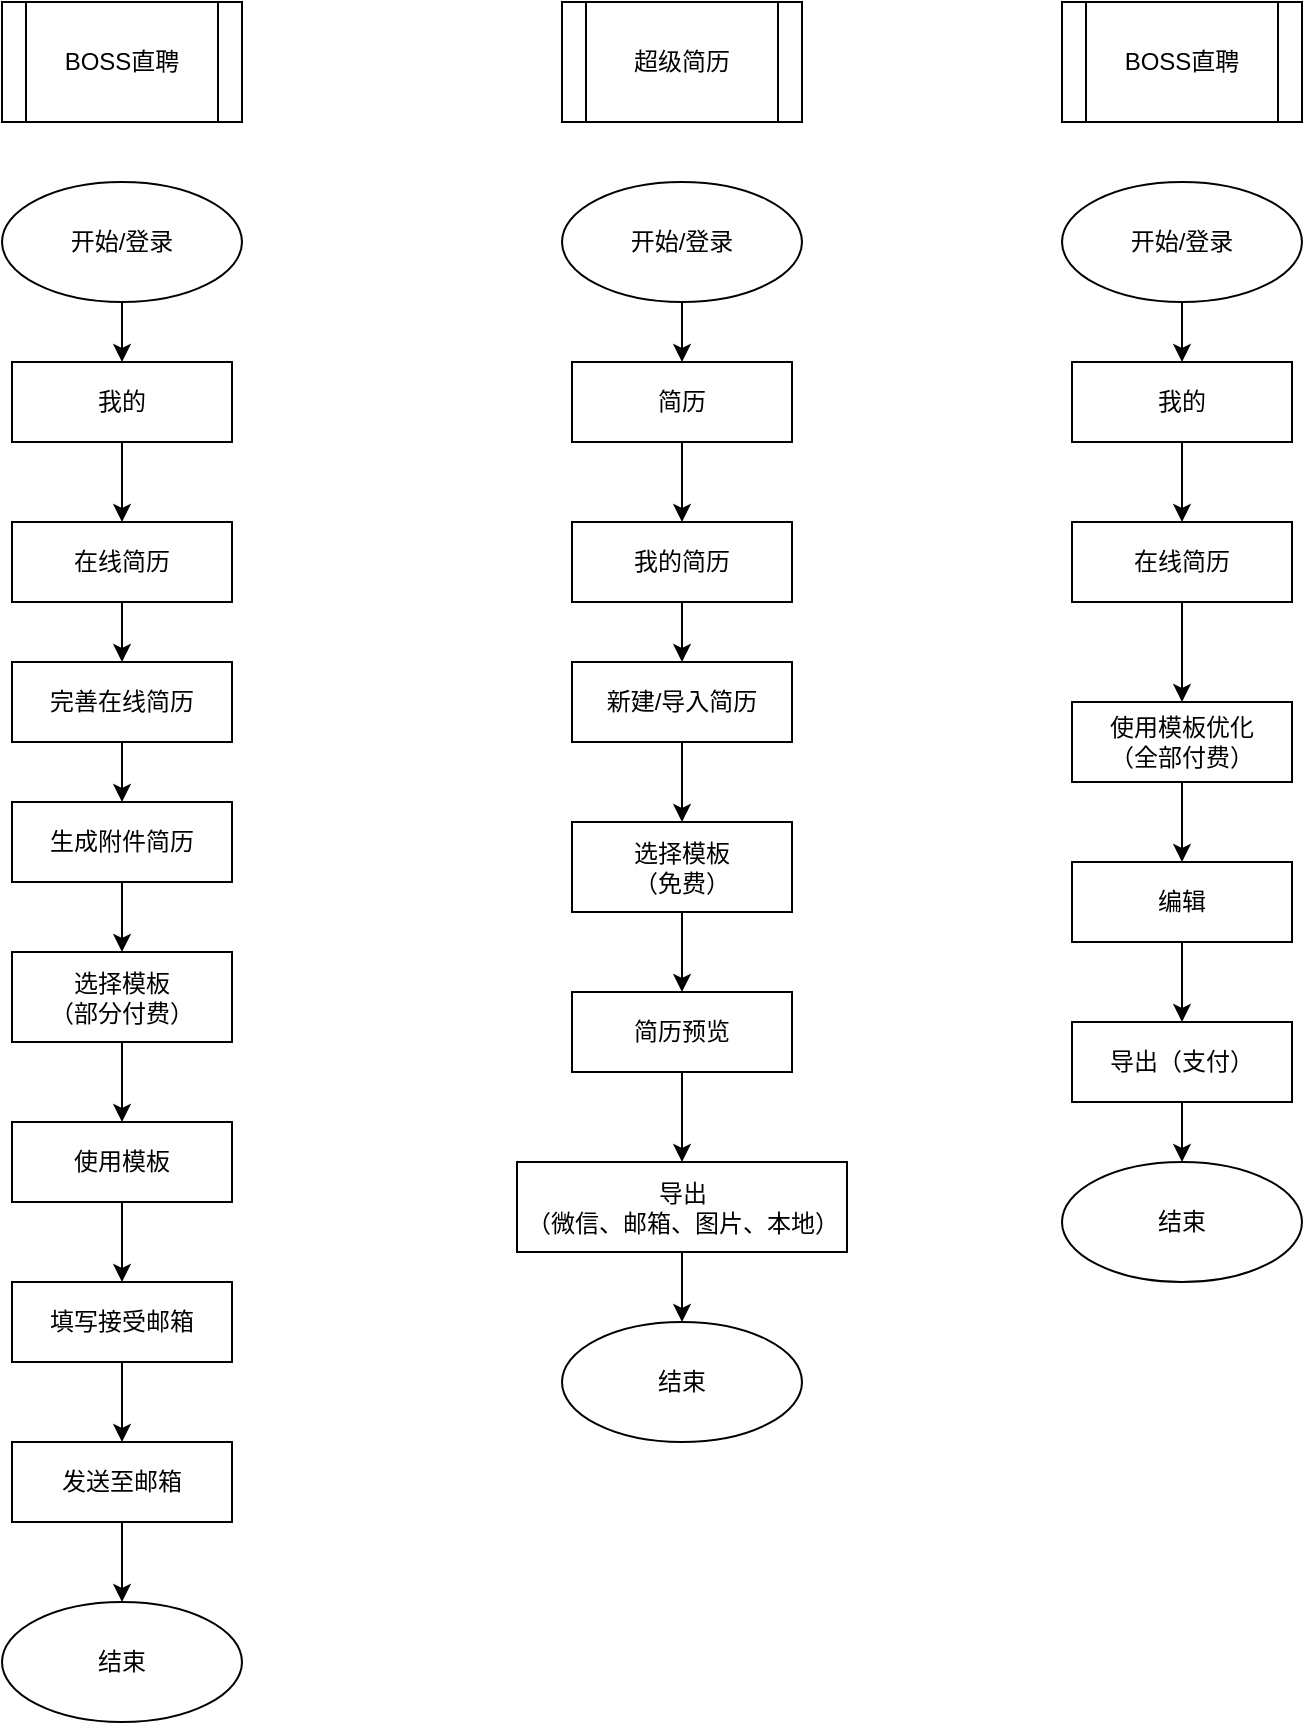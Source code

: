 <mxfile version="17.4.0" type="github">
  <diagram id="ctOtF9lcY0yN5lrmEjxv" name="Page-1">
    <mxGraphModel dx="1547" dy="846" grid="1" gridSize="10" guides="1" tooltips="1" connect="1" arrows="1" fold="1" page="1" pageScale="1" pageWidth="827" pageHeight="1169" math="0" shadow="0">
      <root>
        <mxCell id="0" />
        <mxCell id="1" parent="0" />
        <mxCell id="FLotkWuk7ucuHg5xgiFy-1" value="BOSS直聘" style="shape=process;whiteSpace=wrap;html=1;backgroundOutline=1;" vertex="1" parent="1">
          <mxGeometry x="70" y="70" width="120" height="60" as="geometry" />
        </mxCell>
        <mxCell id="FLotkWuk7ucuHg5xgiFy-4" value="" style="edgeStyle=orthogonalEdgeStyle;rounded=0;orthogonalLoop=1;jettySize=auto;html=1;" edge="1" parent="1" source="FLotkWuk7ucuHg5xgiFy-2" target="FLotkWuk7ucuHg5xgiFy-3">
          <mxGeometry relative="1" as="geometry" />
        </mxCell>
        <mxCell id="FLotkWuk7ucuHg5xgiFy-2" value="开始/登录" style="ellipse;whiteSpace=wrap;html=1;" vertex="1" parent="1">
          <mxGeometry x="70" y="160" width="120" height="60" as="geometry" />
        </mxCell>
        <mxCell id="FLotkWuk7ucuHg5xgiFy-6" value="" style="edgeStyle=orthogonalEdgeStyle;rounded=0;orthogonalLoop=1;jettySize=auto;html=1;" edge="1" parent="1" source="FLotkWuk7ucuHg5xgiFy-3" target="FLotkWuk7ucuHg5xgiFy-5">
          <mxGeometry relative="1" as="geometry" />
        </mxCell>
        <mxCell id="FLotkWuk7ucuHg5xgiFy-3" value="我的" style="whiteSpace=wrap;html=1;" vertex="1" parent="1">
          <mxGeometry x="75" y="250" width="110" height="40" as="geometry" />
        </mxCell>
        <mxCell id="FLotkWuk7ucuHg5xgiFy-8" value="" style="edgeStyle=orthogonalEdgeStyle;rounded=0;orthogonalLoop=1;jettySize=auto;html=1;" edge="1" parent="1" source="FLotkWuk7ucuHg5xgiFy-5" target="FLotkWuk7ucuHg5xgiFy-7">
          <mxGeometry relative="1" as="geometry" />
        </mxCell>
        <mxCell id="FLotkWuk7ucuHg5xgiFy-5" value="在线简历" style="whiteSpace=wrap;html=1;" vertex="1" parent="1">
          <mxGeometry x="75" y="330" width="110" height="40" as="geometry" />
        </mxCell>
        <mxCell id="FLotkWuk7ucuHg5xgiFy-10" value="" style="edgeStyle=orthogonalEdgeStyle;rounded=0;orthogonalLoop=1;jettySize=auto;html=1;" edge="1" parent="1" source="FLotkWuk7ucuHg5xgiFy-7" target="FLotkWuk7ucuHg5xgiFy-9">
          <mxGeometry relative="1" as="geometry" />
        </mxCell>
        <mxCell id="FLotkWuk7ucuHg5xgiFy-7" value="完善在线简历" style="whiteSpace=wrap;html=1;" vertex="1" parent="1">
          <mxGeometry x="75" y="400" width="110" height="40" as="geometry" />
        </mxCell>
        <mxCell id="FLotkWuk7ucuHg5xgiFy-12" value="" style="edgeStyle=orthogonalEdgeStyle;rounded=0;orthogonalLoop=1;jettySize=auto;html=1;" edge="1" parent="1" source="FLotkWuk7ucuHg5xgiFy-9" target="FLotkWuk7ucuHg5xgiFy-11">
          <mxGeometry relative="1" as="geometry" />
        </mxCell>
        <mxCell id="FLotkWuk7ucuHg5xgiFy-9" value="生成附件简历" style="whiteSpace=wrap;html=1;" vertex="1" parent="1">
          <mxGeometry x="75" y="470" width="110" height="40" as="geometry" />
        </mxCell>
        <mxCell id="FLotkWuk7ucuHg5xgiFy-14" style="edgeStyle=orthogonalEdgeStyle;rounded=0;orthogonalLoop=1;jettySize=auto;html=1;exitX=0.5;exitY=1;exitDx=0;exitDy=0;" edge="1" parent="1" source="FLotkWuk7ucuHg5xgiFy-11" target="FLotkWuk7ucuHg5xgiFy-13">
          <mxGeometry relative="1" as="geometry" />
        </mxCell>
        <mxCell id="FLotkWuk7ucuHg5xgiFy-11" value="选择模板&lt;br&gt;（部分付费）" style="whiteSpace=wrap;html=1;" vertex="1" parent="1">
          <mxGeometry x="75" y="545" width="110" height="45" as="geometry" />
        </mxCell>
        <mxCell id="FLotkWuk7ucuHg5xgiFy-16" value="" style="edgeStyle=orthogonalEdgeStyle;rounded=0;orthogonalLoop=1;jettySize=auto;html=1;" edge="1" parent="1" source="FLotkWuk7ucuHg5xgiFy-13" target="FLotkWuk7ucuHg5xgiFy-15">
          <mxGeometry relative="1" as="geometry" />
        </mxCell>
        <mxCell id="FLotkWuk7ucuHg5xgiFy-13" value="使用模板" style="whiteSpace=wrap;html=1;" vertex="1" parent="1">
          <mxGeometry x="75" y="630" width="110" height="40" as="geometry" />
        </mxCell>
        <mxCell id="FLotkWuk7ucuHg5xgiFy-18" value="" style="edgeStyle=orthogonalEdgeStyle;rounded=0;orthogonalLoop=1;jettySize=auto;html=1;" edge="1" parent="1" source="FLotkWuk7ucuHg5xgiFy-15" target="FLotkWuk7ucuHg5xgiFy-17">
          <mxGeometry relative="1" as="geometry" />
        </mxCell>
        <mxCell id="FLotkWuk7ucuHg5xgiFy-15" value="填写接受邮箱" style="whiteSpace=wrap;html=1;" vertex="1" parent="1">
          <mxGeometry x="75" y="710" width="110" height="40" as="geometry" />
        </mxCell>
        <mxCell id="FLotkWuk7ucuHg5xgiFy-22" style="edgeStyle=orthogonalEdgeStyle;rounded=0;orthogonalLoop=1;jettySize=auto;html=1;exitX=0.5;exitY=1;exitDx=0;exitDy=0;entryX=0.5;entryY=0;entryDx=0;entryDy=0;" edge="1" parent="1" source="FLotkWuk7ucuHg5xgiFy-17" target="FLotkWuk7ucuHg5xgiFy-21">
          <mxGeometry relative="1" as="geometry" />
        </mxCell>
        <mxCell id="FLotkWuk7ucuHg5xgiFy-17" value="发送至邮箱" style="whiteSpace=wrap;html=1;" vertex="1" parent="1">
          <mxGeometry x="75" y="790" width="110" height="40" as="geometry" />
        </mxCell>
        <mxCell id="FLotkWuk7ucuHg5xgiFy-21" value="结束" style="ellipse;whiteSpace=wrap;html=1;" vertex="1" parent="1">
          <mxGeometry x="70" y="870" width="120" height="60" as="geometry" />
        </mxCell>
        <mxCell id="FLotkWuk7ucuHg5xgiFy-23" value="超级简历" style="shape=process;whiteSpace=wrap;html=1;backgroundOutline=1;" vertex="1" parent="1">
          <mxGeometry x="350" y="70" width="120" height="60" as="geometry" />
        </mxCell>
        <mxCell id="FLotkWuk7ucuHg5xgiFy-24" value="" style="edgeStyle=orthogonalEdgeStyle;rounded=0;orthogonalLoop=1;jettySize=auto;html=1;" edge="1" parent="1" source="FLotkWuk7ucuHg5xgiFy-25" target="FLotkWuk7ucuHg5xgiFy-27">
          <mxGeometry relative="1" as="geometry" />
        </mxCell>
        <mxCell id="FLotkWuk7ucuHg5xgiFy-25" value="开始/登录" style="ellipse;whiteSpace=wrap;html=1;" vertex="1" parent="1">
          <mxGeometry x="350" y="160" width="120" height="60" as="geometry" />
        </mxCell>
        <mxCell id="FLotkWuk7ucuHg5xgiFy-26" value="" style="edgeStyle=orthogonalEdgeStyle;rounded=0;orthogonalLoop=1;jettySize=auto;html=1;" edge="1" parent="1" source="FLotkWuk7ucuHg5xgiFy-27" target="FLotkWuk7ucuHg5xgiFy-29">
          <mxGeometry relative="1" as="geometry" />
        </mxCell>
        <mxCell id="FLotkWuk7ucuHg5xgiFy-27" value="简历" style="whiteSpace=wrap;html=1;" vertex="1" parent="1">
          <mxGeometry x="355" y="250" width="110" height="40" as="geometry" />
        </mxCell>
        <mxCell id="FLotkWuk7ucuHg5xgiFy-28" value="" style="edgeStyle=orthogonalEdgeStyle;rounded=0;orthogonalLoop=1;jettySize=auto;html=1;" edge="1" parent="1" source="FLotkWuk7ucuHg5xgiFy-29" target="FLotkWuk7ucuHg5xgiFy-31">
          <mxGeometry relative="1" as="geometry" />
        </mxCell>
        <mxCell id="FLotkWuk7ucuHg5xgiFy-29" value="我的简历" style="whiteSpace=wrap;html=1;" vertex="1" parent="1">
          <mxGeometry x="355" y="330" width="110" height="40" as="geometry" />
        </mxCell>
        <mxCell id="FLotkWuk7ucuHg5xgiFy-64" style="edgeStyle=orthogonalEdgeStyle;rounded=0;orthogonalLoop=1;jettySize=auto;html=1;exitX=0.5;exitY=1;exitDx=0;exitDy=0;" edge="1" parent="1" source="FLotkWuk7ucuHg5xgiFy-31" target="FLotkWuk7ucuHg5xgiFy-35">
          <mxGeometry relative="1" as="geometry" />
        </mxCell>
        <mxCell id="FLotkWuk7ucuHg5xgiFy-31" value="新建/导入简历" style="whiteSpace=wrap;html=1;" vertex="1" parent="1">
          <mxGeometry x="355" y="400" width="110" height="40" as="geometry" />
        </mxCell>
        <mxCell id="FLotkWuk7ucuHg5xgiFy-34" style="edgeStyle=orthogonalEdgeStyle;rounded=0;orthogonalLoop=1;jettySize=auto;html=1;exitX=0.5;exitY=1;exitDx=0;exitDy=0;" edge="1" parent="1" source="FLotkWuk7ucuHg5xgiFy-35" target="FLotkWuk7ucuHg5xgiFy-37">
          <mxGeometry relative="1" as="geometry" />
        </mxCell>
        <mxCell id="FLotkWuk7ucuHg5xgiFy-35" value="选择模板&lt;br&gt;（免费）" style="whiteSpace=wrap;html=1;" vertex="1" parent="1">
          <mxGeometry x="355" y="480" width="110" height="45" as="geometry" />
        </mxCell>
        <mxCell id="FLotkWuk7ucuHg5xgiFy-36" value="" style="edgeStyle=orthogonalEdgeStyle;rounded=0;orthogonalLoop=1;jettySize=auto;html=1;" edge="1" parent="1" source="FLotkWuk7ucuHg5xgiFy-37" target="FLotkWuk7ucuHg5xgiFy-39">
          <mxGeometry relative="1" as="geometry" />
        </mxCell>
        <mxCell id="FLotkWuk7ucuHg5xgiFy-37" value="简历预览" style="whiteSpace=wrap;html=1;" vertex="1" parent="1">
          <mxGeometry x="355" y="565" width="110" height="40" as="geometry" />
        </mxCell>
        <mxCell id="FLotkWuk7ucuHg5xgiFy-65" style="edgeStyle=orthogonalEdgeStyle;rounded=0;orthogonalLoop=1;jettySize=auto;html=1;exitX=0.5;exitY=1;exitDx=0;exitDy=0;" edge="1" parent="1" source="FLotkWuk7ucuHg5xgiFy-39" target="FLotkWuk7ucuHg5xgiFy-42">
          <mxGeometry relative="1" as="geometry" />
        </mxCell>
        <mxCell id="FLotkWuk7ucuHg5xgiFy-39" value="导出&lt;br&gt;（微信、邮箱、图片、本地）" style="whiteSpace=wrap;html=1;" vertex="1" parent="1">
          <mxGeometry x="327.5" y="650" width="165" height="45" as="geometry" />
        </mxCell>
        <mxCell id="FLotkWuk7ucuHg5xgiFy-42" value="结束" style="ellipse;whiteSpace=wrap;html=1;" vertex="1" parent="1">
          <mxGeometry x="350" y="730" width="120" height="60" as="geometry" />
        </mxCell>
        <mxCell id="FLotkWuk7ucuHg5xgiFy-43" value="BOSS直聘" style="shape=process;whiteSpace=wrap;html=1;backgroundOutline=1;" vertex="1" parent="1">
          <mxGeometry x="600" y="70" width="120" height="60" as="geometry" />
        </mxCell>
        <mxCell id="FLotkWuk7ucuHg5xgiFy-44" value="" style="edgeStyle=orthogonalEdgeStyle;rounded=0;orthogonalLoop=1;jettySize=auto;html=1;" edge="1" parent="1" source="FLotkWuk7ucuHg5xgiFy-45" target="FLotkWuk7ucuHg5xgiFy-47">
          <mxGeometry relative="1" as="geometry" />
        </mxCell>
        <mxCell id="FLotkWuk7ucuHg5xgiFy-45" value="开始/登录" style="ellipse;whiteSpace=wrap;html=1;" vertex="1" parent="1">
          <mxGeometry x="600" y="160" width="120" height="60" as="geometry" />
        </mxCell>
        <mxCell id="FLotkWuk7ucuHg5xgiFy-46" value="" style="edgeStyle=orthogonalEdgeStyle;rounded=0;orthogonalLoop=1;jettySize=auto;html=1;" edge="1" parent="1" source="FLotkWuk7ucuHg5xgiFy-47" target="FLotkWuk7ucuHg5xgiFy-49">
          <mxGeometry relative="1" as="geometry" />
        </mxCell>
        <mxCell id="FLotkWuk7ucuHg5xgiFy-47" value="我的" style="whiteSpace=wrap;html=1;" vertex="1" parent="1">
          <mxGeometry x="605" y="250" width="110" height="40" as="geometry" />
        </mxCell>
        <mxCell id="FLotkWuk7ucuHg5xgiFy-66" style="edgeStyle=orthogonalEdgeStyle;rounded=0;orthogonalLoop=1;jettySize=auto;html=1;exitX=0.5;exitY=1;exitDx=0;exitDy=0;" edge="1" parent="1" source="FLotkWuk7ucuHg5xgiFy-49" target="FLotkWuk7ucuHg5xgiFy-55">
          <mxGeometry relative="1" as="geometry" />
        </mxCell>
        <mxCell id="FLotkWuk7ucuHg5xgiFy-49" value="在线简历" style="whiteSpace=wrap;html=1;" vertex="1" parent="1">
          <mxGeometry x="605" y="330" width="110" height="40" as="geometry" />
        </mxCell>
        <mxCell id="FLotkWuk7ucuHg5xgiFy-54" style="edgeStyle=orthogonalEdgeStyle;rounded=0;orthogonalLoop=1;jettySize=auto;html=1;exitX=0.5;exitY=1;exitDx=0;exitDy=0;" edge="1" parent="1" source="FLotkWuk7ucuHg5xgiFy-55" target="FLotkWuk7ucuHg5xgiFy-57">
          <mxGeometry relative="1" as="geometry" />
        </mxCell>
        <mxCell id="FLotkWuk7ucuHg5xgiFy-55" value="使用模板优化&lt;br&gt;（全部付费）" style="whiteSpace=wrap;html=1;" vertex="1" parent="1">
          <mxGeometry x="605" y="420" width="110" height="40" as="geometry" />
        </mxCell>
        <mxCell id="FLotkWuk7ucuHg5xgiFy-56" value="" style="edgeStyle=orthogonalEdgeStyle;rounded=0;orthogonalLoop=1;jettySize=auto;html=1;" edge="1" parent="1" source="FLotkWuk7ucuHg5xgiFy-57" target="FLotkWuk7ucuHg5xgiFy-59">
          <mxGeometry relative="1" as="geometry" />
        </mxCell>
        <mxCell id="FLotkWuk7ucuHg5xgiFy-57" value="编辑" style="whiteSpace=wrap;html=1;" vertex="1" parent="1">
          <mxGeometry x="605" y="500" width="110" height="40" as="geometry" />
        </mxCell>
        <mxCell id="FLotkWuk7ucuHg5xgiFy-67" style="edgeStyle=orthogonalEdgeStyle;rounded=0;orthogonalLoop=1;jettySize=auto;html=1;exitX=0.5;exitY=1;exitDx=0;exitDy=0;entryX=0.5;entryY=0;entryDx=0;entryDy=0;" edge="1" parent="1" source="FLotkWuk7ucuHg5xgiFy-59" target="FLotkWuk7ucuHg5xgiFy-62">
          <mxGeometry relative="1" as="geometry" />
        </mxCell>
        <mxCell id="FLotkWuk7ucuHg5xgiFy-59" value="导出（支付）" style="whiteSpace=wrap;html=1;" vertex="1" parent="1">
          <mxGeometry x="605" y="580" width="110" height="40" as="geometry" />
        </mxCell>
        <mxCell id="FLotkWuk7ucuHg5xgiFy-62" value="结束" style="ellipse;whiteSpace=wrap;html=1;" vertex="1" parent="1">
          <mxGeometry x="600" y="650" width="120" height="60" as="geometry" />
        </mxCell>
      </root>
    </mxGraphModel>
  </diagram>
</mxfile>
